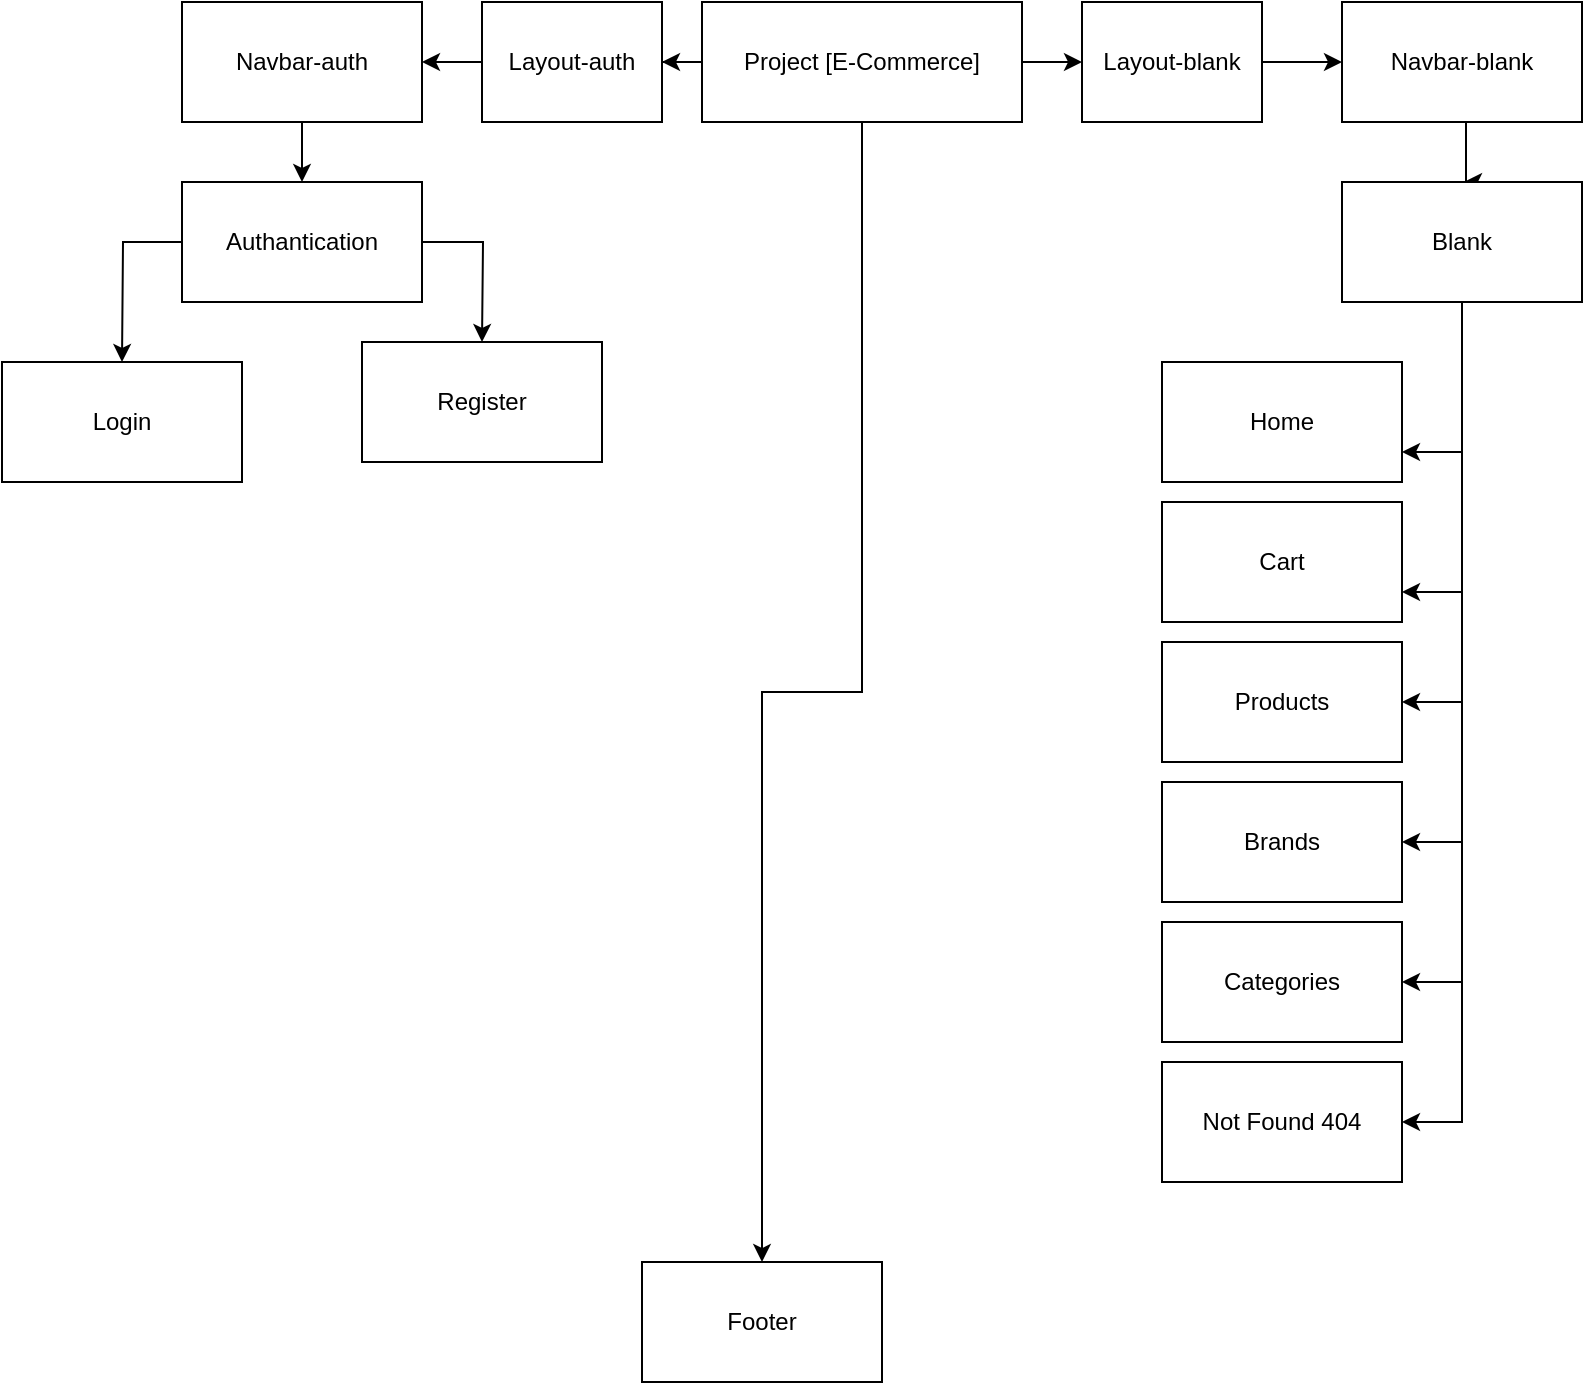 <mxfile version="24.6.4" type="device">
  <diagram name="Page-1" id="C-3AAqVaw2DD1pCwgNbU">
    <mxGraphModel dx="1035" dy="666" grid="1" gridSize="10" guides="1" tooltips="1" connect="1" arrows="1" fold="1" page="1" pageScale="1" pageWidth="850" pageHeight="1100" math="0" shadow="0">
      <root>
        <mxCell id="0" />
        <mxCell id="1" parent="0" />
        <mxCell id="PlR0rNOhTHMo0fLA0lgG-4" style="edgeStyle=orthogonalEdgeStyle;rounded=0;orthogonalLoop=1;jettySize=auto;html=1;" parent="1" source="PlR0rNOhTHMo0fLA0lgG-21" edge="1">
          <mxGeometry relative="1" as="geometry">
            <mxPoint x="180" y="130" as="targetPoint" />
          </mxGeometry>
        </mxCell>
        <mxCell id="PlR0rNOhTHMo0fLA0lgG-11" style="edgeStyle=orthogonalEdgeStyle;rounded=0;orthogonalLoop=1;jettySize=auto;html=1;exitX=1;exitY=0.5;exitDx=0;exitDy=0;" parent="1" edge="1">
          <mxGeometry relative="1" as="geometry">
            <mxPoint x="761" y="130" as="targetPoint" />
            <mxPoint x="811" y="70" as="sourcePoint" />
            <Array as="points">
              <mxPoint x="762" y="70" />
            </Array>
          </mxGeometry>
        </mxCell>
        <mxCell id="PlR0rNOhTHMo0fLA0lgG-26" style="edgeStyle=orthogonalEdgeStyle;rounded=0;orthogonalLoop=1;jettySize=auto;html=1;entryX=0.5;entryY=0;entryDx=0;entryDy=0;exitX=0.5;exitY=1;exitDx=0;exitDy=0;" parent="1" source="PlR0rNOhTHMo0fLA0lgG-1" target="PlR0rNOhTHMo0fLA0lgG-25" edge="1">
          <mxGeometry relative="1" as="geometry">
            <mxPoint x="460.059" y="190" as="sourcePoint" />
          </mxGeometry>
        </mxCell>
        <mxCell id="PlR0rNOhTHMo0fLA0lgG-1" value="Project [E-Commerce]" style="rounded=0;whiteSpace=wrap;html=1;" parent="1" vertex="1">
          <mxGeometry x="380" y="40" width="160" height="60" as="geometry" />
        </mxCell>
        <mxCell id="PlR0rNOhTHMo0fLA0lgG-6" style="edgeStyle=orthogonalEdgeStyle;rounded=0;orthogonalLoop=1;jettySize=auto;html=1;" parent="1" source="PlR0rNOhTHMo0fLA0lgG-5" edge="1">
          <mxGeometry relative="1" as="geometry">
            <mxPoint x="90" y="220" as="targetPoint" />
          </mxGeometry>
        </mxCell>
        <mxCell id="PlR0rNOhTHMo0fLA0lgG-10" style="edgeStyle=orthogonalEdgeStyle;rounded=0;orthogonalLoop=1;jettySize=auto;html=1;" parent="1" source="PlR0rNOhTHMo0fLA0lgG-5" edge="1">
          <mxGeometry relative="1" as="geometry">
            <mxPoint x="270" y="210" as="targetPoint" />
          </mxGeometry>
        </mxCell>
        <mxCell id="PlR0rNOhTHMo0fLA0lgG-5" value="Authantication" style="rounded=0;whiteSpace=wrap;html=1;" parent="1" vertex="1">
          <mxGeometry x="120" y="130" width="120" height="60" as="geometry" />
        </mxCell>
        <mxCell id="PlR0rNOhTHMo0fLA0lgG-8" value="Login" style="rounded=0;whiteSpace=wrap;html=1;" parent="1" vertex="1">
          <mxGeometry x="30" y="220" width="120" height="60" as="geometry" />
        </mxCell>
        <mxCell id="PlR0rNOhTHMo0fLA0lgG-9" value="Register" style="rounded=0;whiteSpace=wrap;html=1;" parent="1" vertex="1">
          <mxGeometry x="210" y="210" width="120" height="60" as="geometry" />
        </mxCell>
        <mxCell id="PlR0rNOhTHMo0fLA0lgG-17" style="edgeStyle=orthogonalEdgeStyle;rounded=0;orthogonalLoop=1;jettySize=auto;html=1;entryX=1;entryY=0.75;entryDx=0;entryDy=0;" parent="1" source="PlR0rNOhTHMo0fLA0lgG-12" target="PlR0rNOhTHMo0fLA0lgG-13" edge="1">
          <mxGeometry relative="1" as="geometry" />
        </mxCell>
        <mxCell id="PlR0rNOhTHMo0fLA0lgG-18" style="edgeStyle=orthogonalEdgeStyle;rounded=0;orthogonalLoop=1;jettySize=auto;html=1;entryX=1;entryY=0.75;entryDx=0;entryDy=0;" parent="1" source="PlR0rNOhTHMo0fLA0lgG-12" target="PlR0rNOhTHMo0fLA0lgG-14" edge="1">
          <mxGeometry relative="1" as="geometry" />
        </mxCell>
        <mxCell id="PlR0rNOhTHMo0fLA0lgG-19" style="edgeStyle=orthogonalEdgeStyle;rounded=0;orthogonalLoop=1;jettySize=auto;html=1;entryX=1;entryY=0.5;entryDx=0;entryDy=0;" parent="1" source="PlR0rNOhTHMo0fLA0lgG-12" target="PlR0rNOhTHMo0fLA0lgG-15" edge="1">
          <mxGeometry relative="1" as="geometry" />
        </mxCell>
        <mxCell id="PlR0rNOhTHMo0fLA0lgG-20" style="edgeStyle=orthogonalEdgeStyle;rounded=0;orthogonalLoop=1;jettySize=auto;html=1;entryX=1;entryY=0.5;entryDx=0;entryDy=0;" parent="1" source="PlR0rNOhTHMo0fLA0lgG-12" target="PlR0rNOhTHMo0fLA0lgG-16" edge="1">
          <mxGeometry relative="1" as="geometry" />
        </mxCell>
        <mxCell id="PlR0rNOhTHMo0fLA0lgG-28" style="edgeStyle=orthogonalEdgeStyle;rounded=0;orthogonalLoop=1;jettySize=auto;html=1;entryX=1;entryY=0.5;entryDx=0;entryDy=0;" parent="1" source="PlR0rNOhTHMo0fLA0lgG-12" target="PlR0rNOhTHMo0fLA0lgG-27" edge="1">
          <mxGeometry relative="1" as="geometry" />
        </mxCell>
        <mxCell id="PlR0rNOhTHMo0fLA0lgG-30" style="edgeStyle=orthogonalEdgeStyle;rounded=0;orthogonalLoop=1;jettySize=auto;html=1;entryX=1;entryY=0.5;entryDx=0;entryDy=0;" parent="1" source="PlR0rNOhTHMo0fLA0lgG-12" target="PlR0rNOhTHMo0fLA0lgG-29" edge="1">
          <mxGeometry relative="1" as="geometry" />
        </mxCell>
        <mxCell id="PlR0rNOhTHMo0fLA0lgG-12" value="Blank" style="rounded=0;whiteSpace=wrap;html=1;" parent="1" vertex="1">
          <mxGeometry x="700" y="130" width="120" height="60" as="geometry" />
        </mxCell>
        <mxCell id="PlR0rNOhTHMo0fLA0lgG-13" value="Home" style="rounded=0;whiteSpace=wrap;html=1;" parent="1" vertex="1">
          <mxGeometry x="610" y="220" width="120" height="60" as="geometry" />
        </mxCell>
        <mxCell id="PlR0rNOhTHMo0fLA0lgG-14" value="Cart" style="rounded=0;whiteSpace=wrap;html=1;" parent="1" vertex="1">
          <mxGeometry x="610" y="290" width="120" height="60" as="geometry" />
        </mxCell>
        <mxCell id="PlR0rNOhTHMo0fLA0lgG-15" value="Products" style="rounded=0;whiteSpace=wrap;html=1;" parent="1" vertex="1">
          <mxGeometry x="610" y="360" width="120" height="60" as="geometry" />
        </mxCell>
        <mxCell id="PlR0rNOhTHMo0fLA0lgG-16" value="Brands" style="rounded=0;whiteSpace=wrap;html=1;" parent="1" vertex="1">
          <mxGeometry x="610" y="430" width="120" height="60" as="geometry" />
        </mxCell>
        <mxCell id="PlR0rNOhTHMo0fLA0lgG-22" value="" style="edgeStyle=orthogonalEdgeStyle;rounded=0;orthogonalLoop=1;jettySize=auto;html=1;exitX=0;exitY=0.5;exitDx=0;exitDy=0;" parent="1" source="3VwTuNlOc67wl455fF1P-6" target="PlR0rNOhTHMo0fLA0lgG-21" edge="1">
          <mxGeometry relative="1" as="geometry">
            <mxPoint x="180" y="130" as="targetPoint" />
            <mxPoint x="300" y="70" as="sourcePoint" />
          </mxGeometry>
        </mxCell>
        <mxCell id="PlR0rNOhTHMo0fLA0lgG-21" value="Navbar-auth" style="rounded=0;whiteSpace=wrap;html=1;" parent="1" vertex="1">
          <mxGeometry x="120" y="40" width="120" height="60" as="geometry" />
        </mxCell>
        <mxCell id="PlR0rNOhTHMo0fLA0lgG-24" value="" style="edgeStyle=orthogonalEdgeStyle;rounded=0;orthogonalLoop=1;jettySize=auto;html=1;exitX=1;exitY=0.5;exitDx=0;exitDy=0;" parent="1" source="3VwTuNlOc67wl455fF1P-8" target="PlR0rNOhTHMo0fLA0lgG-23" edge="1">
          <mxGeometry relative="1" as="geometry">
            <mxPoint x="770" y="130" as="targetPoint" />
            <mxPoint x="650" y="70" as="sourcePoint" />
            <Array as="points" />
          </mxGeometry>
        </mxCell>
        <mxCell id="PlR0rNOhTHMo0fLA0lgG-23" value="Navbar-blank" style="rounded=0;whiteSpace=wrap;html=1;" parent="1" vertex="1">
          <mxGeometry x="700" y="40" width="120" height="60" as="geometry" />
        </mxCell>
        <mxCell id="PlR0rNOhTHMo0fLA0lgG-25" value="Footer" style="rounded=0;whiteSpace=wrap;html=1;" parent="1" vertex="1">
          <mxGeometry x="350" y="670" width="120" height="60" as="geometry" />
        </mxCell>
        <mxCell id="PlR0rNOhTHMo0fLA0lgG-27" value="Categories" style="rounded=0;whiteSpace=wrap;html=1;" parent="1" vertex="1">
          <mxGeometry x="610" y="500" width="120" height="60" as="geometry" />
        </mxCell>
        <mxCell id="PlR0rNOhTHMo0fLA0lgG-29" value="Not Found 404" style="rounded=0;whiteSpace=wrap;html=1;" parent="1" vertex="1">
          <mxGeometry x="610" y="570" width="120" height="60" as="geometry" />
        </mxCell>
        <mxCell id="3VwTuNlOc67wl455fF1P-10" value="" style="edgeStyle=orthogonalEdgeStyle;rounded=0;orthogonalLoop=1;jettySize=auto;html=1;exitX=0;exitY=0.5;exitDx=0;exitDy=0;" edge="1" parent="1" source="PlR0rNOhTHMo0fLA0lgG-1" target="3VwTuNlOc67wl455fF1P-6">
          <mxGeometry relative="1" as="geometry">
            <mxPoint x="240" y="70" as="targetPoint" />
            <mxPoint x="380" y="70" as="sourcePoint" />
          </mxGeometry>
        </mxCell>
        <mxCell id="3VwTuNlOc67wl455fF1P-6" value="Layout-auth" style="rounded=0;whiteSpace=wrap;html=1;" vertex="1" parent="1">
          <mxGeometry x="270" y="40" width="90" height="60" as="geometry" />
        </mxCell>
        <mxCell id="3VwTuNlOc67wl455fF1P-11" value="" style="edgeStyle=orthogonalEdgeStyle;rounded=0;orthogonalLoop=1;jettySize=auto;html=1;exitX=1;exitY=0.5;exitDx=0;exitDy=0;" edge="1" parent="1" source="PlR0rNOhTHMo0fLA0lgG-1" target="3VwTuNlOc67wl455fF1P-8">
          <mxGeometry relative="1" as="geometry">
            <mxPoint x="700" y="70" as="targetPoint" />
            <mxPoint x="540" y="70" as="sourcePoint" />
            <Array as="points" />
          </mxGeometry>
        </mxCell>
        <mxCell id="3VwTuNlOc67wl455fF1P-8" value="Layout-blank" style="rounded=0;whiteSpace=wrap;html=1;" vertex="1" parent="1">
          <mxGeometry x="570" y="40" width="90" height="60" as="geometry" />
        </mxCell>
      </root>
    </mxGraphModel>
  </diagram>
</mxfile>
